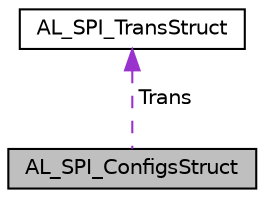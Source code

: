 digraph "AL_SPI_ConfigsStruct"
{
  edge [fontname="Helvetica",fontsize="10",labelfontname="Helvetica",labelfontsize="10"];
  node [fontname="Helvetica",fontsize="10",shape=record];
  Node1 [label="AL_SPI_ConfigsStruct",height=0.2,width=0.4,color="black", fillcolor="grey75", style="filled", fontcolor="black"];
  Node2 -> Node1 [dir="back",color="darkorchid3",fontsize="10",style="dashed",label=" Trans" ,fontname="Helvetica"];
  Node2 [label="AL_SPI_TransStruct",height=0.2,width=0.4,color="black", fillcolor="white", style="filled",URL="$structAL__SPI__TransStruct.html"];
}
